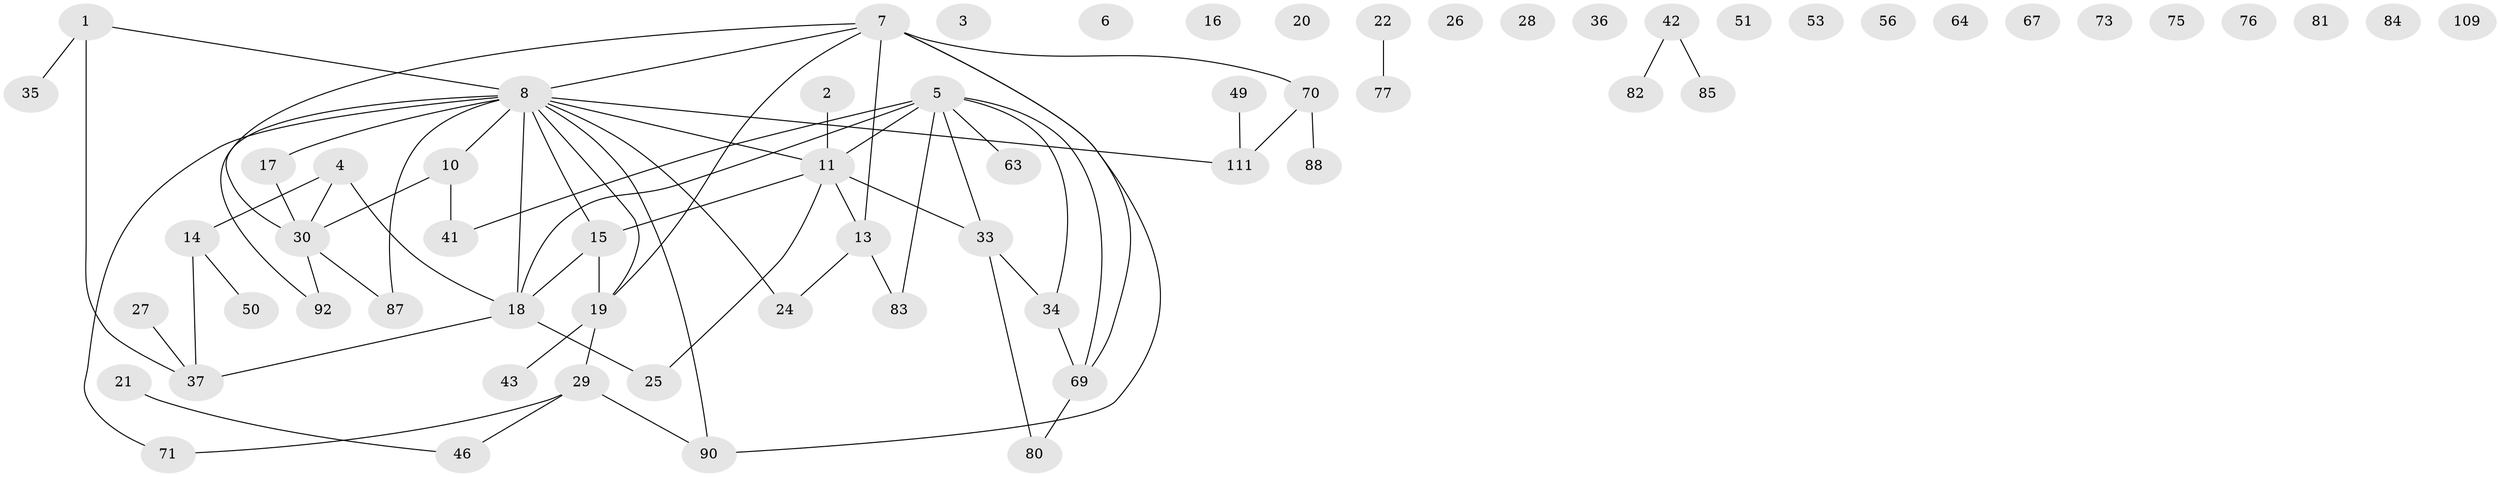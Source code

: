 // original degree distribution, {1: 0.23809523809523808, 4: 0.1349206349206349, 0: 0.12698412698412698, 2: 0.30952380952380953, 3: 0.12698412698412698, 7: 0.007936507936507936, 5: 0.03968253968253968, 6: 0.015873015873015872}
// Generated by graph-tools (version 1.1) at 2025/12/03/09/25 04:12:51]
// undirected, 63 vertices, 68 edges
graph export_dot {
graph [start="1"]
  node [color=gray90,style=filled];
  1 [super="+79"];
  2;
  3 [super="+94"];
  4;
  5 [super="+59+113+12+74"];
  6;
  7 [super="+119+9"];
  8 [super="+23+39"];
  10 [super="+31+55"];
  11 [super="+45+100"];
  13 [super="+44"];
  14 [super="+117+72"];
  15 [super="+40"];
  16;
  17 [super="+110"];
  18 [super="+58+91"];
  19 [super="+38+47"];
  20;
  21;
  22;
  24;
  25;
  26;
  27;
  28;
  29 [super="+68+32"];
  30 [super="+112+107+101"];
  33;
  34;
  35 [super="+66"];
  36;
  37 [super="+65+78"];
  41;
  42 [super="+97"];
  43;
  46;
  49 [super="+95"];
  50;
  51;
  53;
  56;
  63;
  64;
  67;
  69 [super="+116+122"];
  70 [super="+105"];
  71;
  73;
  75;
  76;
  77;
  80;
  81 [super="+86"];
  82;
  83;
  84;
  85;
  87;
  88;
  90;
  92;
  109;
  111 [super="+118"];
  1 -- 8;
  1 -- 37;
  1 -- 35;
  2 -- 11;
  4 -- 14 [weight=2];
  4 -- 30;
  4 -- 18;
  5 -- 33;
  5 -- 34;
  5 -- 18;
  5 -- 83;
  5 -- 41;
  5 -- 11 [weight=2];
  5 -- 63;
  5 -- 69;
  7 -- 90;
  7 -- 69;
  7 -- 19;
  7 -- 70;
  7 -- 13;
  7 -- 30;
  7 -- 8;
  8 -- 71;
  8 -- 10;
  8 -- 15;
  8 -- 17;
  8 -- 18;
  8 -- 19;
  8 -- 111;
  8 -- 87;
  8 -- 24;
  8 -- 90;
  8 -- 92;
  8 -- 11;
  10 -- 30;
  10 -- 41;
  11 -- 25;
  11 -- 13;
  11 -- 15;
  11 -- 33;
  13 -- 24;
  13 -- 83;
  14 -- 50;
  14 -- 37;
  15 -- 18;
  15 -- 19;
  17 -- 30;
  18 -- 25;
  18 -- 37;
  19 -- 29;
  19 -- 43;
  21 -- 46;
  22 -- 77;
  27 -- 37;
  29 -- 46;
  29 -- 90;
  29 -- 71;
  30 -- 87;
  30 -- 92;
  33 -- 34;
  33 -- 80;
  34 -- 69;
  42 -- 85;
  42 -- 82;
  49 -- 111;
  69 -- 80;
  70 -- 88;
  70 -- 111;
}
